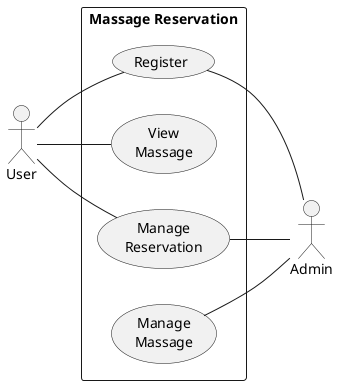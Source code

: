 @startuml Massage Reservation Use Case Diagram
left to right direction
actor "User" as user
rectangle "Massage Reservation" as MassageReservation {
    usecase "Register" as register
    usecase "View\nMassage" as viewMassage
    usecase "Manage\nReservation" as manageReservation
    usecase "Manage\nMassage" as manageMassage
}

user -- register
user -- viewMassage
user -- manageReservation

actor "Admin" as admin
register -- admin
manageMassage -- admin
manageReservation -- admin

@enduml